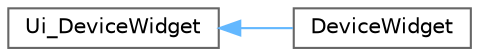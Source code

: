 digraph "类继承关系图"
{
 // LATEX_PDF_SIZE
  bgcolor="transparent";
  edge [fontname=Helvetica,fontsize=10,labelfontname=Helvetica,labelfontsize=10];
  node [fontname=Helvetica,fontsize=10,shape=box,height=0.2,width=0.4];
  rankdir="LR";
  Node0 [id="Node000000",label="Ui_DeviceWidget",height=0.2,width=0.4,color="grey40", fillcolor="white", style="filled",URL="$class_ui___device_widget.html",tooltip=" "];
  Node0 -> Node1 [id="edge477_Node000000_Node000001",dir="back",color="steelblue1",style="solid",tooltip=" "];
  Node1 [id="Node000001",label="DeviceWidget",height=0.2,width=0.4,color="grey40", fillcolor="white", style="filled",URL="$class_ui_1_1_device_widget.html",tooltip=" "];
}
